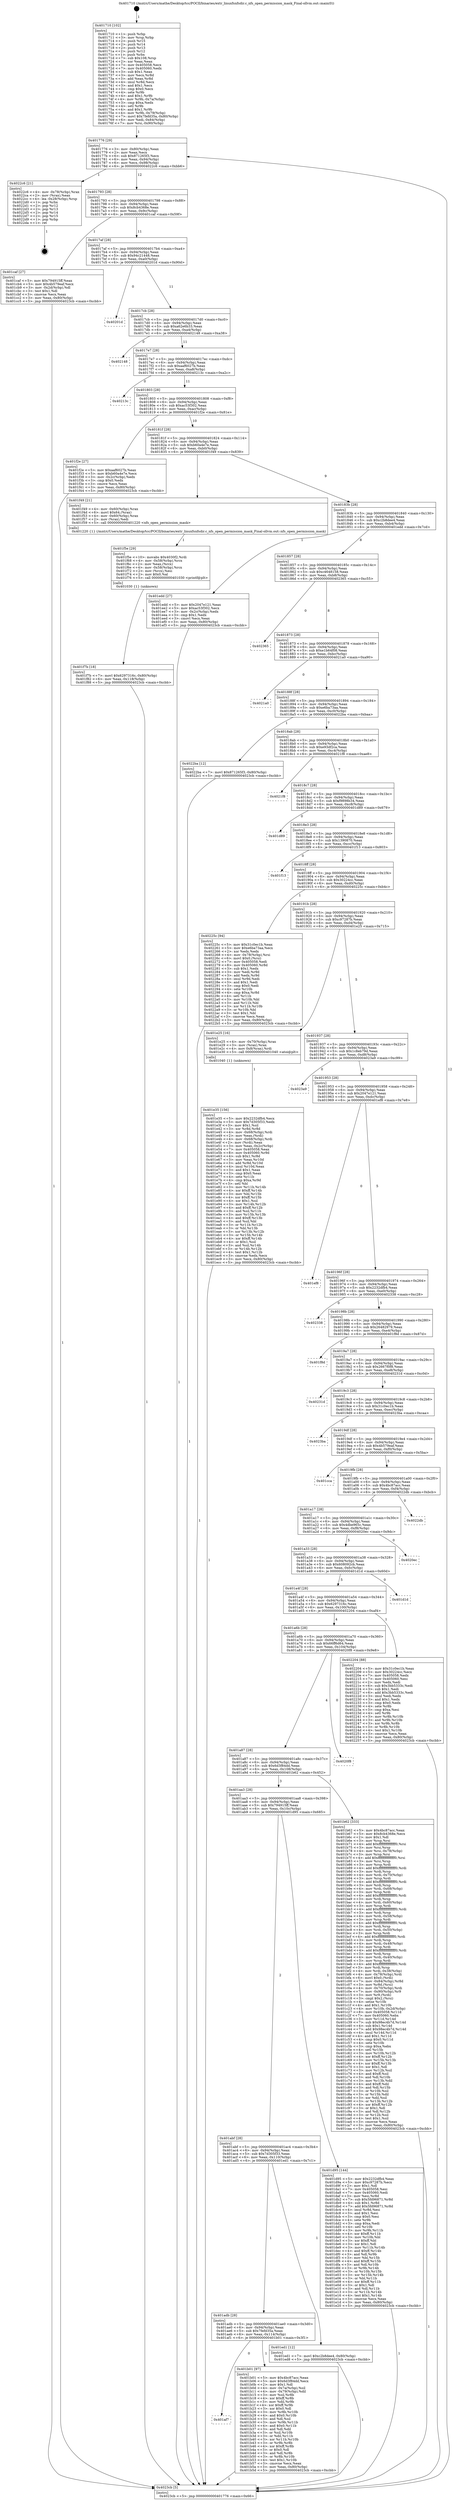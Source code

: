 digraph "0x401710" {
  label = "0x401710 (/mnt/c/Users/mathe/Desktop/tcc/POCII/binaries/extr_linuxfsnfsdir.c_nfs_open_permission_mask_Final-ollvm.out::main(0))"
  labelloc = "t"
  node[shape=record]

  Entry [label="",width=0.3,height=0.3,shape=circle,fillcolor=black,style=filled]
  "0x401776" [label="{
     0x401776 [29]\l
     | [instrs]\l
     &nbsp;&nbsp;0x401776 \<+3\>: mov -0x80(%rbp),%eax\l
     &nbsp;&nbsp;0x401779 \<+2\>: mov %eax,%ecx\l
     &nbsp;&nbsp;0x40177b \<+6\>: sub $0x871265f3,%ecx\l
     &nbsp;&nbsp;0x401781 \<+6\>: mov %eax,-0x94(%rbp)\l
     &nbsp;&nbsp;0x401787 \<+6\>: mov %ecx,-0x98(%rbp)\l
     &nbsp;&nbsp;0x40178d \<+6\>: je 00000000004022c6 \<main+0xbb6\>\l
  }"]
  "0x4022c6" [label="{
     0x4022c6 [21]\l
     | [instrs]\l
     &nbsp;&nbsp;0x4022c6 \<+4\>: mov -0x78(%rbp),%rax\l
     &nbsp;&nbsp;0x4022ca \<+2\>: mov (%rax),%eax\l
     &nbsp;&nbsp;0x4022cc \<+4\>: lea -0x28(%rbp),%rsp\l
     &nbsp;&nbsp;0x4022d0 \<+1\>: pop %rbx\l
     &nbsp;&nbsp;0x4022d1 \<+2\>: pop %r12\l
     &nbsp;&nbsp;0x4022d3 \<+2\>: pop %r13\l
     &nbsp;&nbsp;0x4022d5 \<+2\>: pop %r14\l
     &nbsp;&nbsp;0x4022d7 \<+2\>: pop %r15\l
     &nbsp;&nbsp;0x4022d9 \<+1\>: pop %rbp\l
     &nbsp;&nbsp;0x4022da \<+1\>: ret\l
  }"]
  "0x401793" [label="{
     0x401793 [28]\l
     | [instrs]\l
     &nbsp;&nbsp;0x401793 \<+5\>: jmp 0000000000401798 \<main+0x88\>\l
     &nbsp;&nbsp;0x401798 \<+6\>: mov -0x94(%rbp),%eax\l
     &nbsp;&nbsp;0x40179e \<+5\>: sub $0x8cb4368e,%eax\l
     &nbsp;&nbsp;0x4017a3 \<+6\>: mov %eax,-0x9c(%rbp)\l
     &nbsp;&nbsp;0x4017a9 \<+6\>: je 0000000000401caf \<main+0x59f\>\l
  }"]
  Exit [label="",width=0.3,height=0.3,shape=circle,fillcolor=black,style=filled,peripheries=2]
  "0x401caf" [label="{
     0x401caf [27]\l
     | [instrs]\l
     &nbsp;&nbsp;0x401caf \<+5\>: mov $0x794915ff,%eax\l
     &nbsp;&nbsp;0x401cb4 \<+5\>: mov $0x4b579eaf,%ecx\l
     &nbsp;&nbsp;0x401cb9 \<+3\>: mov -0x2d(%rbp),%dl\l
     &nbsp;&nbsp;0x401cbc \<+3\>: test $0x1,%dl\l
     &nbsp;&nbsp;0x401cbf \<+3\>: cmovne %ecx,%eax\l
     &nbsp;&nbsp;0x401cc2 \<+3\>: mov %eax,-0x80(%rbp)\l
     &nbsp;&nbsp;0x401cc5 \<+5\>: jmp 00000000004023cb \<main+0xcbb\>\l
  }"]
  "0x4017af" [label="{
     0x4017af [28]\l
     | [instrs]\l
     &nbsp;&nbsp;0x4017af \<+5\>: jmp 00000000004017b4 \<main+0xa4\>\l
     &nbsp;&nbsp;0x4017b4 \<+6\>: mov -0x94(%rbp),%eax\l
     &nbsp;&nbsp;0x4017ba \<+5\>: sub $0x94c21448,%eax\l
     &nbsp;&nbsp;0x4017bf \<+6\>: mov %eax,-0xa0(%rbp)\l
     &nbsp;&nbsp;0x4017c5 \<+6\>: je 000000000040201d \<main+0x90d\>\l
  }"]
  "0x401f7b" [label="{
     0x401f7b [18]\l
     | [instrs]\l
     &nbsp;&nbsp;0x401f7b \<+7\>: movl $0x6297316c,-0x80(%rbp)\l
     &nbsp;&nbsp;0x401f82 \<+6\>: mov %eax,-0x118(%rbp)\l
     &nbsp;&nbsp;0x401f88 \<+5\>: jmp 00000000004023cb \<main+0xcbb\>\l
  }"]
  "0x40201d" [label="{
     0x40201d\l
  }", style=dashed]
  "0x4017cb" [label="{
     0x4017cb [28]\l
     | [instrs]\l
     &nbsp;&nbsp;0x4017cb \<+5\>: jmp 00000000004017d0 \<main+0xc0\>\l
     &nbsp;&nbsp;0x4017d0 \<+6\>: mov -0x94(%rbp),%eax\l
     &nbsp;&nbsp;0x4017d6 \<+5\>: sub $0xa62e6b33,%eax\l
     &nbsp;&nbsp;0x4017db \<+6\>: mov %eax,-0xa4(%rbp)\l
     &nbsp;&nbsp;0x4017e1 \<+6\>: je 0000000000402148 \<main+0xa38\>\l
  }"]
  "0x401f5e" [label="{
     0x401f5e [29]\l
     | [instrs]\l
     &nbsp;&nbsp;0x401f5e \<+10\>: movabs $0x4030f2,%rdi\l
     &nbsp;&nbsp;0x401f68 \<+4\>: mov -0x58(%rbp),%rcx\l
     &nbsp;&nbsp;0x401f6c \<+2\>: mov %eax,(%rcx)\l
     &nbsp;&nbsp;0x401f6e \<+4\>: mov -0x58(%rbp),%rcx\l
     &nbsp;&nbsp;0x401f72 \<+2\>: mov (%rcx),%esi\l
     &nbsp;&nbsp;0x401f74 \<+2\>: mov $0x0,%al\l
     &nbsp;&nbsp;0x401f76 \<+5\>: call 0000000000401030 \<printf@plt\>\l
     | [calls]\l
     &nbsp;&nbsp;0x401030 \{1\} (unknown)\l
  }"]
  "0x402148" [label="{
     0x402148\l
  }", style=dashed]
  "0x4017e7" [label="{
     0x4017e7 [28]\l
     | [instrs]\l
     &nbsp;&nbsp;0x4017e7 \<+5\>: jmp 00000000004017ec \<main+0xdc\>\l
     &nbsp;&nbsp;0x4017ec \<+6\>: mov -0x94(%rbp),%eax\l
     &nbsp;&nbsp;0x4017f2 \<+5\>: sub $0xaaf6027b,%eax\l
     &nbsp;&nbsp;0x4017f7 \<+6\>: mov %eax,-0xa8(%rbp)\l
     &nbsp;&nbsp;0x4017fd \<+6\>: je 000000000040213c \<main+0xa2c\>\l
  }"]
  "0x401e35" [label="{
     0x401e35 [156]\l
     | [instrs]\l
     &nbsp;&nbsp;0x401e35 \<+5\>: mov $0x2232dfb4,%ecx\l
     &nbsp;&nbsp;0x401e3a \<+5\>: mov $0x7d305f33,%edx\l
     &nbsp;&nbsp;0x401e3f \<+3\>: mov $0x1,%sil\l
     &nbsp;&nbsp;0x401e42 \<+3\>: xor %r8d,%r8d\l
     &nbsp;&nbsp;0x401e45 \<+4\>: mov -0x68(%rbp),%rdi\l
     &nbsp;&nbsp;0x401e49 \<+2\>: mov %eax,(%rdi)\l
     &nbsp;&nbsp;0x401e4b \<+4\>: mov -0x68(%rbp),%rdi\l
     &nbsp;&nbsp;0x401e4f \<+2\>: mov (%rdi),%eax\l
     &nbsp;&nbsp;0x401e51 \<+3\>: mov %eax,-0x2c(%rbp)\l
     &nbsp;&nbsp;0x401e54 \<+7\>: mov 0x405058,%eax\l
     &nbsp;&nbsp;0x401e5b \<+8\>: mov 0x405060,%r9d\l
     &nbsp;&nbsp;0x401e63 \<+4\>: sub $0x1,%r8d\l
     &nbsp;&nbsp;0x401e67 \<+3\>: mov %eax,%r10d\l
     &nbsp;&nbsp;0x401e6a \<+3\>: add %r8d,%r10d\l
     &nbsp;&nbsp;0x401e6d \<+4\>: imul %r10d,%eax\l
     &nbsp;&nbsp;0x401e71 \<+3\>: and $0x1,%eax\l
     &nbsp;&nbsp;0x401e74 \<+3\>: cmp $0x0,%eax\l
     &nbsp;&nbsp;0x401e77 \<+4\>: sete %r11b\l
     &nbsp;&nbsp;0x401e7b \<+4\>: cmp $0xa,%r9d\l
     &nbsp;&nbsp;0x401e7f \<+3\>: setl %bl\l
     &nbsp;&nbsp;0x401e82 \<+3\>: mov %r11b,%r14b\l
     &nbsp;&nbsp;0x401e85 \<+4\>: xor $0xff,%r14b\l
     &nbsp;&nbsp;0x401e89 \<+3\>: mov %bl,%r15b\l
     &nbsp;&nbsp;0x401e8c \<+4\>: xor $0xff,%r15b\l
     &nbsp;&nbsp;0x401e90 \<+4\>: xor $0x1,%sil\l
     &nbsp;&nbsp;0x401e94 \<+3\>: mov %r14b,%r12b\l
     &nbsp;&nbsp;0x401e97 \<+4\>: and $0xff,%r12b\l
     &nbsp;&nbsp;0x401e9b \<+3\>: and %sil,%r11b\l
     &nbsp;&nbsp;0x401e9e \<+3\>: mov %r15b,%r13b\l
     &nbsp;&nbsp;0x401ea1 \<+4\>: and $0xff,%r13b\l
     &nbsp;&nbsp;0x401ea5 \<+3\>: and %sil,%bl\l
     &nbsp;&nbsp;0x401ea8 \<+3\>: or %r11b,%r12b\l
     &nbsp;&nbsp;0x401eab \<+3\>: or %bl,%r13b\l
     &nbsp;&nbsp;0x401eae \<+3\>: xor %r13b,%r12b\l
     &nbsp;&nbsp;0x401eb1 \<+3\>: or %r15b,%r14b\l
     &nbsp;&nbsp;0x401eb4 \<+4\>: xor $0xff,%r14b\l
     &nbsp;&nbsp;0x401eb8 \<+4\>: or $0x1,%sil\l
     &nbsp;&nbsp;0x401ebc \<+3\>: and %sil,%r14b\l
     &nbsp;&nbsp;0x401ebf \<+3\>: or %r14b,%r12b\l
     &nbsp;&nbsp;0x401ec2 \<+4\>: test $0x1,%r12b\l
     &nbsp;&nbsp;0x401ec6 \<+3\>: cmovne %edx,%ecx\l
     &nbsp;&nbsp;0x401ec9 \<+3\>: mov %ecx,-0x80(%rbp)\l
     &nbsp;&nbsp;0x401ecc \<+5\>: jmp 00000000004023cb \<main+0xcbb\>\l
  }"]
  "0x40213c" [label="{
     0x40213c\l
  }", style=dashed]
  "0x401803" [label="{
     0x401803 [28]\l
     | [instrs]\l
     &nbsp;&nbsp;0x401803 \<+5\>: jmp 0000000000401808 \<main+0xf8\>\l
     &nbsp;&nbsp;0x401808 \<+6\>: mov -0x94(%rbp),%eax\l
     &nbsp;&nbsp;0x40180e \<+5\>: sub $0xac53f302,%eax\l
     &nbsp;&nbsp;0x401813 \<+6\>: mov %eax,-0xac(%rbp)\l
     &nbsp;&nbsp;0x401819 \<+6\>: je 0000000000401f2e \<main+0x81e\>\l
  }"]
  "0x401710" [label="{
     0x401710 [102]\l
     | [instrs]\l
     &nbsp;&nbsp;0x401710 \<+1\>: push %rbp\l
     &nbsp;&nbsp;0x401711 \<+3\>: mov %rsp,%rbp\l
     &nbsp;&nbsp;0x401714 \<+2\>: push %r15\l
     &nbsp;&nbsp;0x401716 \<+2\>: push %r14\l
     &nbsp;&nbsp;0x401718 \<+2\>: push %r13\l
     &nbsp;&nbsp;0x40171a \<+2\>: push %r12\l
     &nbsp;&nbsp;0x40171c \<+1\>: push %rbx\l
     &nbsp;&nbsp;0x40171d \<+7\>: sub $0x108,%rsp\l
     &nbsp;&nbsp;0x401724 \<+2\>: xor %eax,%eax\l
     &nbsp;&nbsp;0x401726 \<+7\>: mov 0x405058,%ecx\l
     &nbsp;&nbsp;0x40172d \<+7\>: mov 0x405060,%edx\l
     &nbsp;&nbsp;0x401734 \<+3\>: sub $0x1,%eax\l
     &nbsp;&nbsp;0x401737 \<+3\>: mov %ecx,%r8d\l
     &nbsp;&nbsp;0x40173a \<+3\>: add %eax,%r8d\l
     &nbsp;&nbsp;0x40173d \<+4\>: imul %r8d,%ecx\l
     &nbsp;&nbsp;0x401741 \<+3\>: and $0x1,%ecx\l
     &nbsp;&nbsp;0x401744 \<+3\>: cmp $0x0,%ecx\l
     &nbsp;&nbsp;0x401747 \<+4\>: sete %r9b\l
     &nbsp;&nbsp;0x40174b \<+4\>: and $0x1,%r9b\l
     &nbsp;&nbsp;0x40174f \<+4\>: mov %r9b,-0x7a(%rbp)\l
     &nbsp;&nbsp;0x401753 \<+3\>: cmp $0xa,%edx\l
     &nbsp;&nbsp;0x401756 \<+4\>: setl %r9b\l
     &nbsp;&nbsp;0x40175a \<+4\>: and $0x1,%r9b\l
     &nbsp;&nbsp;0x40175e \<+4\>: mov %r9b,-0x79(%rbp)\l
     &nbsp;&nbsp;0x401762 \<+7\>: movl $0x7fefd35a,-0x80(%rbp)\l
     &nbsp;&nbsp;0x401769 \<+6\>: mov %edi,-0x84(%rbp)\l
     &nbsp;&nbsp;0x40176f \<+7\>: mov %rsi,-0x90(%rbp)\l
  }"]
  "0x401f2e" [label="{
     0x401f2e [27]\l
     | [instrs]\l
     &nbsp;&nbsp;0x401f2e \<+5\>: mov $0xaaf6027b,%eax\l
     &nbsp;&nbsp;0x401f33 \<+5\>: mov $0xb60a4e7e,%ecx\l
     &nbsp;&nbsp;0x401f38 \<+3\>: mov -0x2c(%rbp),%edx\l
     &nbsp;&nbsp;0x401f3b \<+3\>: cmp $0x0,%edx\l
     &nbsp;&nbsp;0x401f3e \<+3\>: cmove %ecx,%eax\l
     &nbsp;&nbsp;0x401f41 \<+3\>: mov %eax,-0x80(%rbp)\l
     &nbsp;&nbsp;0x401f44 \<+5\>: jmp 00000000004023cb \<main+0xcbb\>\l
  }"]
  "0x40181f" [label="{
     0x40181f [28]\l
     | [instrs]\l
     &nbsp;&nbsp;0x40181f \<+5\>: jmp 0000000000401824 \<main+0x114\>\l
     &nbsp;&nbsp;0x401824 \<+6\>: mov -0x94(%rbp),%eax\l
     &nbsp;&nbsp;0x40182a \<+5\>: sub $0xb60a4e7e,%eax\l
     &nbsp;&nbsp;0x40182f \<+6\>: mov %eax,-0xb0(%rbp)\l
     &nbsp;&nbsp;0x401835 \<+6\>: je 0000000000401f49 \<main+0x839\>\l
  }"]
  "0x4023cb" [label="{
     0x4023cb [5]\l
     | [instrs]\l
     &nbsp;&nbsp;0x4023cb \<+5\>: jmp 0000000000401776 \<main+0x66\>\l
  }"]
  "0x401f49" [label="{
     0x401f49 [21]\l
     | [instrs]\l
     &nbsp;&nbsp;0x401f49 \<+4\>: mov -0x60(%rbp),%rax\l
     &nbsp;&nbsp;0x401f4d \<+6\>: movl $0x64,(%rax)\l
     &nbsp;&nbsp;0x401f53 \<+4\>: mov -0x60(%rbp),%rax\l
     &nbsp;&nbsp;0x401f57 \<+2\>: mov (%rax),%edi\l
     &nbsp;&nbsp;0x401f59 \<+5\>: call 0000000000401220 \<nfs_open_permission_mask\>\l
     | [calls]\l
     &nbsp;&nbsp;0x401220 \{1\} (/mnt/c/Users/mathe/Desktop/tcc/POCII/binaries/extr_linuxfsnfsdir.c_nfs_open_permission_mask_Final-ollvm.out::nfs_open_permission_mask)\l
  }"]
  "0x40183b" [label="{
     0x40183b [28]\l
     | [instrs]\l
     &nbsp;&nbsp;0x40183b \<+5\>: jmp 0000000000401840 \<main+0x130\>\l
     &nbsp;&nbsp;0x401840 \<+6\>: mov -0x94(%rbp),%eax\l
     &nbsp;&nbsp;0x401846 \<+5\>: sub $0xc2b8dee4,%eax\l
     &nbsp;&nbsp;0x40184b \<+6\>: mov %eax,-0xb4(%rbp)\l
     &nbsp;&nbsp;0x401851 \<+6\>: je 0000000000401edd \<main+0x7cd\>\l
  }"]
  "0x401af7" [label="{
     0x401af7\l
  }", style=dashed]
  "0x401edd" [label="{
     0x401edd [27]\l
     | [instrs]\l
     &nbsp;&nbsp;0x401edd \<+5\>: mov $0x2047e121,%eax\l
     &nbsp;&nbsp;0x401ee2 \<+5\>: mov $0xac53f302,%ecx\l
     &nbsp;&nbsp;0x401ee7 \<+3\>: mov -0x2c(%rbp),%edx\l
     &nbsp;&nbsp;0x401eea \<+3\>: cmp $0x1,%edx\l
     &nbsp;&nbsp;0x401eed \<+3\>: cmovl %ecx,%eax\l
     &nbsp;&nbsp;0x401ef0 \<+3\>: mov %eax,-0x80(%rbp)\l
     &nbsp;&nbsp;0x401ef3 \<+5\>: jmp 00000000004023cb \<main+0xcbb\>\l
  }"]
  "0x401857" [label="{
     0x401857 [28]\l
     | [instrs]\l
     &nbsp;&nbsp;0x401857 \<+5\>: jmp 000000000040185c \<main+0x14c\>\l
     &nbsp;&nbsp;0x40185c \<+6\>: mov -0x94(%rbp),%eax\l
     &nbsp;&nbsp;0x401862 \<+5\>: sub $0xc4648158,%eax\l
     &nbsp;&nbsp;0x401867 \<+6\>: mov %eax,-0xb8(%rbp)\l
     &nbsp;&nbsp;0x40186d \<+6\>: je 0000000000402365 \<main+0xc55\>\l
  }"]
  "0x401b01" [label="{
     0x401b01 [97]\l
     | [instrs]\l
     &nbsp;&nbsp;0x401b01 \<+5\>: mov $0x4bc87acc,%eax\l
     &nbsp;&nbsp;0x401b06 \<+5\>: mov $0x6d3f84dd,%ecx\l
     &nbsp;&nbsp;0x401b0b \<+2\>: mov $0x1,%dl\l
     &nbsp;&nbsp;0x401b0d \<+4\>: mov -0x7a(%rbp),%sil\l
     &nbsp;&nbsp;0x401b11 \<+4\>: mov -0x79(%rbp),%dil\l
     &nbsp;&nbsp;0x401b15 \<+3\>: mov %sil,%r8b\l
     &nbsp;&nbsp;0x401b18 \<+4\>: xor $0xff,%r8b\l
     &nbsp;&nbsp;0x401b1c \<+3\>: mov %dil,%r9b\l
     &nbsp;&nbsp;0x401b1f \<+4\>: xor $0xff,%r9b\l
     &nbsp;&nbsp;0x401b23 \<+3\>: xor $0x0,%dl\l
     &nbsp;&nbsp;0x401b26 \<+3\>: mov %r8b,%r10b\l
     &nbsp;&nbsp;0x401b29 \<+4\>: and $0x0,%r10b\l
     &nbsp;&nbsp;0x401b2d \<+3\>: and %dl,%sil\l
     &nbsp;&nbsp;0x401b30 \<+3\>: mov %r9b,%r11b\l
     &nbsp;&nbsp;0x401b33 \<+4\>: and $0x0,%r11b\l
     &nbsp;&nbsp;0x401b37 \<+3\>: and %dl,%dil\l
     &nbsp;&nbsp;0x401b3a \<+3\>: or %sil,%r10b\l
     &nbsp;&nbsp;0x401b3d \<+3\>: or %dil,%r11b\l
     &nbsp;&nbsp;0x401b40 \<+3\>: xor %r11b,%r10b\l
     &nbsp;&nbsp;0x401b43 \<+3\>: or %r9b,%r8b\l
     &nbsp;&nbsp;0x401b46 \<+4\>: xor $0xff,%r8b\l
     &nbsp;&nbsp;0x401b4a \<+3\>: or $0x0,%dl\l
     &nbsp;&nbsp;0x401b4d \<+3\>: and %dl,%r8b\l
     &nbsp;&nbsp;0x401b50 \<+3\>: or %r8b,%r10b\l
     &nbsp;&nbsp;0x401b53 \<+4\>: test $0x1,%r10b\l
     &nbsp;&nbsp;0x401b57 \<+3\>: cmovne %ecx,%eax\l
     &nbsp;&nbsp;0x401b5a \<+3\>: mov %eax,-0x80(%rbp)\l
     &nbsp;&nbsp;0x401b5d \<+5\>: jmp 00000000004023cb \<main+0xcbb\>\l
  }"]
  "0x402365" [label="{
     0x402365\l
  }", style=dashed]
  "0x401873" [label="{
     0x401873 [28]\l
     | [instrs]\l
     &nbsp;&nbsp;0x401873 \<+5\>: jmp 0000000000401878 \<main+0x168\>\l
     &nbsp;&nbsp;0x401878 \<+6\>: mov -0x94(%rbp),%eax\l
     &nbsp;&nbsp;0x40187e \<+5\>: sub $0xe1b64f08,%eax\l
     &nbsp;&nbsp;0x401883 \<+6\>: mov %eax,-0xbc(%rbp)\l
     &nbsp;&nbsp;0x401889 \<+6\>: je 00000000004021a0 \<main+0xa90\>\l
  }"]
  "0x401adb" [label="{
     0x401adb [28]\l
     | [instrs]\l
     &nbsp;&nbsp;0x401adb \<+5\>: jmp 0000000000401ae0 \<main+0x3d0\>\l
     &nbsp;&nbsp;0x401ae0 \<+6\>: mov -0x94(%rbp),%eax\l
     &nbsp;&nbsp;0x401ae6 \<+5\>: sub $0x7fefd35a,%eax\l
     &nbsp;&nbsp;0x401aeb \<+6\>: mov %eax,-0x114(%rbp)\l
     &nbsp;&nbsp;0x401af1 \<+6\>: je 0000000000401b01 \<main+0x3f1\>\l
  }"]
  "0x4021a0" [label="{
     0x4021a0\l
  }", style=dashed]
  "0x40188f" [label="{
     0x40188f [28]\l
     | [instrs]\l
     &nbsp;&nbsp;0x40188f \<+5\>: jmp 0000000000401894 \<main+0x184\>\l
     &nbsp;&nbsp;0x401894 \<+6\>: mov -0x94(%rbp),%eax\l
     &nbsp;&nbsp;0x40189a \<+5\>: sub $0xe6ba73aa,%eax\l
     &nbsp;&nbsp;0x40189f \<+6\>: mov %eax,-0xc0(%rbp)\l
     &nbsp;&nbsp;0x4018a5 \<+6\>: je 00000000004022ba \<main+0xbaa\>\l
  }"]
  "0x401ed1" [label="{
     0x401ed1 [12]\l
     | [instrs]\l
     &nbsp;&nbsp;0x401ed1 \<+7\>: movl $0xc2b8dee4,-0x80(%rbp)\l
     &nbsp;&nbsp;0x401ed8 \<+5\>: jmp 00000000004023cb \<main+0xcbb\>\l
  }"]
  "0x4022ba" [label="{
     0x4022ba [12]\l
     | [instrs]\l
     &nbsp;&nbsp;0x4022ba \<+7\>: movl $0x871265f3,-0x80(%rbp)\l
     &nbsp;&nbsp;0x4022c1 \<+5\>: jmp 00000000004023cb \<main+0xcbb\>\l
  }"]
  "0x4018ab" [label="{
     0x4018ab [28]\l
     | [instrs]\l
     &nbsp;&nbsp;0x4018ab \<+5\>: jmp 00000000004018b0 \<main+0x1a0\>\l
     &nbsp;&nbsp;0x4018b0 \<+6\>: mov -0x94(%rbp),%eax\l
     &nbsp;&nbsp;0x4018b6 \<+5\>: sub $0xe93df2ca,%eax\l
     &nbsp;&nbsp;0x4018bb \<+6\>: mov %eax,-0xc4(%rbp)\l
     &nbsp;&nbsp;0x4018c1 \<+6\>: je 00000000004021f8 \<main+0xae8\>\l
  }"]
  "0x401abf" [label="{
     0x401abf [28]\l
     | [instrs]\l
     &nbsp;&nbsp;0x401abf \<+5\>: jmp 0000000000401ac4 \<main+0x3b4\>\l
     &nbsp;&nbsp;0x401ac4 \<+6\>: mov -0x94(%rbp),%eax\l
     &nbsp;&nbsp;0x401aca \<+5\>: sub $0x7d305f33,%eax\l
     &nbsp;&nbsp;0x401acf \<+6\>: mov %eax,-0x110(%rbp)\l
     &nbsp;&nbsp;0x401ad5 \<+6\>: je 0000000000401ed1 \<main+0x7c1\>\l
  }"]
  "0x4021f8" [label="{
     0x4021f8\l
  }", style=dashed]
  "0x4018c7" [label="{
     0x4018c7 [28]\l
     | [instrs]\l
     &nbsp;&nbsp;0x4018c7 \<+5\>: jmp 00000000004018cc \<main+0x1bc\>\l
     &nbsp;&nbsp;0x4018cc \<+6\>: mov -0x94(%rbp),%eax\l
     &nbsp;&nbsp;0x4018d2 \<+5\>: sub $0xf9898b34,%eax\l
     &nbsp;&nbsp;0x4018d7 \<+6\>: mov %eax,-0xc8(%rbp)\l
     &nbsp;&nbsp;0x4018dd \<+6\>: je 0000000000401d89 \<main+0x679\>\l
  }"]
  "0x401d95" [label="{
     0x401d95 [144]\l
     | [instrs]\l
     &nbsp;&nbsp;0x401d95 \<+5\>: mov $0x2232dfb4,%eax\l
     &nbsp;&nbsp;0x401d9a \<+5\>: mov $0xc97287b,%ecx\l
     &nbsp;&nbsp;0x401d9f \<+2\>: mov $0x1,%dl\l
     &nbsp;&nbsp;0x401da1 \<+7\>: mov 0x405058,%esi\l
     &nbsp;&nbsp;0x401da8 \<+7\>: mov 0x405060,%edi\l
     &nbsp;&nbsp;0x401daf \<+3\>: mov %esi,%r8d\l
     &nbsp;&nbsp;0x401db2 \<+7\>: sub $0x5fd96871,%r8d\l
     &nbsp;&nbsp;0x401db9 \<+4\>: sub $0x1,%r8d\l
     &nbsp;&nbsp;0x401dbd \<+7\>: add $0x5fd96871,%r8d\l
     &nbsp;&nbsp;0x401dc4 \<+4\>: imul %r8d,%esi\l
     &nbsp;&nbsp;0x401dc8 \<+3\>: and $0x1,%esi\l
     &nbsp;&nbsp;0x401dcb \<+3\>: cmp $0x0,%esi\l
     &nbsp;&nbsp;0x401dce \<+4\>: sete %r9b\l
     &nbsp;&nbsp;0x401dd2 \<+3\>: cmp $0xa,%edi\l
     &nbsp;&nbsp;0x401dd5 \<+4\>: setl %r10b\l
     &nbsp;&nbsp;0x401dd9 \<+3\>: mov %r9b,%r11b\l
     &nbsp;&nbsp;0x401ddc \<+4\>: xor $0xff,%r11b\l
     &nbsp;&nbsp;0x401de0 \<+3\>: mov %r10b,%bl\l
     &nbsp;&nbsp;0x401de3 \<+3\>: xor $0xff,%bl\l
     &nbsp;&nbsp;0x401de6 \<+3\>: xor $0x1,%dl\l
     &nbsp;&nbsp;0x401de9 \<+3\>: mov %r11b,%r14b\l
     &nbsp;&nbsp;0x401dec \<+4\>: and $0xff,%r14b\l
     &nbsp;&nbsp;0x401df0 \<+3\>: and %dl,%r9b\l
     &nbsp;&nbsp;0x401df3 \<+3\>: mov %bl,%r15b\l
     &nbsp;&nbsp;0x401df6 \<+4\>: and $0xff,%r15b\l
     &nbsp;&nbsp;0x401dfa \<+3\>: and %dl,%r10b\l
     &nbsp;&nbsp;0x401dfd \<+3\>: or %r9b,%r14b\l
     &nbsp;&nbsp;0x401e00 \<+3\>: or %r10b,%r15b\l
     &nbsp;&nbsp;0x401e03 \<+3\>: xor %r15b,%r14b\l
     &nbsp;&nbsp;0x401e06 \<+3\>: or %bl,%r11b\l
     &nbsp;&nbsp;0x401e09 \<+4\>: xor $0xff,%r11b\l
     &nbsp;&nbsp;0x401e0d \<+3\>: or $0x1,%dl\l
     &nbsp;&nbsp;0x401e10 \<+3\>: and %dl,%r11b\l
     &nbsp;&nbsp;0x401e13 \<+3\>: or %r11b,%r14b\l
     &nbsp;&nbsp;0x401e16 \<+4\>: test $0x1,%r14b\l
     &nbsp;&nbsp;0x401e1a \<+3\>: cmovne %ecx,%eax\l
     &nbsp;&nbsp;0x401e1d \<+3\>: mov %eax,-0x80(%rbp)\l
     &nbsp;&nbsp;0x401e20 \<+5\>: jmp 00000000004023cb \<main+0xcbb\>\l
  }"]
  "0x401d89" [label="{
     0x401d89\l
  }", style=dashed]
  "0x4018e3" [label="{
     0x4018e3 [28]\l
     | [instrs]\l
     &nbsp;&nbsp;0x4018e3 \<+5\>: jmp 00000000004018e8 \<main+0x1d8\>\l
     &nbsp;&nbsp;0x4018e8 \<+6\>: mov -0x94(%rbp),%eax\l
     &nbsp;&nbsp;0x4018ee \<+5\>: sub $0x1390870,%eax\l
     &nbsp;&nbsp;0x4018f3 \<+6\>: mov %eax,-0xcc(%rbp)\l
     &nbsp;&nbsp;0x4018f9 \<+6\>: je 0000000000401f13 \<main+0x803\>\l
  }"]
  "0x401aa3" [label="{
     0x401aa3 [28]\l
     | [instrs]\l
     &nbsp;&nbsp;0x401aa3 \<+5\>: jmp 0000000000401aa8 \<main+0x398\>\l
     &nbsp;&nbsp;0x401aa8 \<+6\>: mov -0x94(%rbp),%eax\l
     &nbsp;&nbsp;0x401aae \<+5\>: sub $0x794915ff,%eax\l
     &nbsp;&nbsp;0x401ab3 \<+6\>: mov %eax,-0x10c(%rbp)\l
     &nbsp;&nbsp;0x401ab9 \<+6\>: je 0000000000401d95 \<main+0x685\>\l
  }"]
  "0x401f13" [label="{
     0x401f13\l
  }", style=dashed]
  "0x4018ff" [label="{
     0x4018ff [28]\l
     | [instrs]\l
     &nbsp;&nbsp;0x4018ff \<+5\>: jmp 0000000000401904 \<main+0x1f4\>\l
     &nbsp;&nbsp;0x401904 \<+6\>: mov -0x94(%rbp),%eax\l
     &nbsp;&nbsp;0x40190a \<+5\>: sub $0x30224cc,%eax\l
     &nbsp;&nbsp;0x40190f \<+6\>: mov %eax,-0xd0(%rbp)\l
     &nbsp;&nbsp;0x401915 \<+6\>: je 000000000040225c \<main+0xb4c\>\l
  }"]
  "0x401b62" [label="{
     0x401b62 [333]\l
     | [instrs]\l
     &nbsp;&nbsp;0x401b62 \<+5\>: mov $0x4bc87acc,%eax\l
     &nbsp;&nbsp;0x401b67 \<+5\>: mov $0x8cb4368e,%ecx\l
     &nbsp;&nbsp;0x401b6c \<+2\>: mov $0x1,%dl\l
     &nbsp;&nbsp;0x401b6e \<+3\>: mov %rsp,%rsi\l
     &nbsp;&nbsp;0x401b71 \<+4\>: add $0xfffffffffffffff0,%rsi\l
     &nbsp;&nbsp;0x401b75 \<+3\>: mov %rsi,%rsp\l
     &nbsp;&nbsp;0x401b78 \<+4\>: mov %rsi,-0x78(%rbp)\l
     &nbsp;&nbsp;0x401b7c \<+3\>: mov %rsp,%rsi\l
     &nbsp;&nbsp;0x401b7f \<+4\>: add $0xfffffffffffffff0,%rsi\l
     &nbsp;&nbsp;0x401b83 \<+3\>: mov %rsi,%rsp\l
     &nbsp;&nbsp;0x401b86 \<+3\>: mov %rsp,%rdi\l
     &nbsp;&nbsp;0x401b89 \<+4\>: add $0xfffffffffffffff0,%rdi\l
     &nbsp;&nbsp;0x401b8d \<+3\>: mov %rdi,%rsp\l
     &nbsp;&nbsp;0x401b90 \<+4\>: mov %rdi,-0x70(%rbp)\l
     &nbsp;&nbsp;0x401b94 \<+3\>: mov %rsp,%rdi\l
     &nbsp;&nbsp;0x401b97 \<+4\>: add $0xfffffffffffffff0,%rdi\l
     &nbsp;&nbsp;0x401b9b \<+3\>: mov %rdi,%rsp\l
     &nbsp;&nbsp;0x401b9e \<+4\>: mov %rdi,-0x68(%rbp)\l
     &nbsp;&nbsp;0x401ba2 \<+3\>: mov %rsp,%rdi\l
     &nbsp;&nbsp;0x401ba5 \<+4\>: add $0xfffffffffffffff0,%rdi\l
     &nbsp;&nbsp;0x401ba9 \<+3\>: mov %rdi,%rsp\l
     &nbsp;&nbsp;0x401bac \<+4\>: mov %rdi,-0x60(%rbp)\l
     &nbsp;&nbsp;0x401bb0 \<+3\>: mov %rsp,%rdi\l
     &nbsp;&nbsp;0x401bb3 \<+4\>: add $0xfffffffffffffff0,%rdi\l
     &nbsp;&nbsp;0x401bb7 \<+3\>: mov %rdi,%rsp\l
     &nbsp;&nbsp;0x401bba \<+4\>: mov %rdi,-0x58(%rbp)\l
     &nbsp;&nbsp;0x401bbe \<+3\>: mov %rsp,%rdi\l
     &nbsp;&nbsp;0x401bc1 \<+4\>: add $0xfffffffffffffff0,%rdi\l
     &nbsp;&nbsp;0x401bc5 \<+3\>: mov %rdi,%rsp\l
     &nbsp;&nbsp;0x401bc8 \<+4\>: mov %rdi,-0x50(%rbp)\l
     &nbsp;&nbsp;0x401bcc \<+3\>: mov %rsp,%rdi\l
     &nbsp;&nbsp;0x401bcf \<+4\>: add $0xfffffffffffffff0,%rdi\l
     &nbsp;&nbsp;0x401bd3 \<+3\>: mov %rdi,%rsp\l
     &nbsp;&nbsp;0x401bd6 \<+4\>: mov %rdi,-0x48(%rbp)\l
     &nbsp;&nbsp;0x401bda \<+3\>: mov %rsp,%rdi\l
     &nbsp;&nbsp;0x401bdd \<+4\>: add $0xfffffffffffffff0,%rdi\l
     &nbsp;&nbsp;0x401be1 \<+3\>: mov %rdi,%rsp\l
     &nbsp;&nbsp;0x401be4 \<+4\>: mov %rdi,-0x40(%rbp)\l
     &nbsp;&nbsp;0x401be8 \<+3\>: mov %rsp,%rdi\l
     &nbsp;&nbsp;0x401beb \<+4\>: add $0xfffffffffffffff0,%rdi\l
     &nbsp;&nbsp;0x401bef \<+3\>: mov %rdi,%rsp\l
     &nbsp;&nbsp;0x401bf2 \<+4\>: mov %rdi,-0x38(%rbp)\l
     &nbsp;&nbsp;0x401bf6 \<+4\>: mov -0x78(%rbp),%rdi\l
     &nbsp;&nbsp;0x401bfa \<+6\>: movl $0x0,(%rdi)\l
     &nbsp;&nbsp;0x401c00 \<+7\>: mov -0x84(%rbp),%r8d\l
     &nbsp;&nbsp;0x401c07 \<+3\>: mov %r8d,(%rsi)\l
     &nbsp;&nbsp;0x401c0a \<+4\>: mov -0x70(%rbp),%rdi\l
     &nbsp;&nbsp;0x401c0e \<+7\>: mov -0x90(%rbp),%r9\l
     &nbsp;&nbsp;0x401c15 \<+3\>: mov %r9,(%rdi)\l
     &nbsp;&nbsp;0x401c18 \<+3\>: cmpl $0x2,(%rsi)\l
     &nbsp;&nbsp;0x401c1b \<+4\>: setne %r10b\l
     &nbsp;&nbsp;0x401c1f \<+4\>: and $0x1,%r10b\l
     &nbsp;&nbsp;0x401c23 \<+4\>: mov %r10b,-0x2d(%rbp)\l
     &nbsp;&nbsp;0x401c27 \<+8\>: mov 0x405058,%r11d\l
     &nbsp;&nbsp;0x401c2f \<+7\>: mov 0x405060,%ebx\l
     &nbsp;&nbsp;0x401c36 \<+3\>: mov %r11d,%r14d\l
     &nbsp;&nbsp;0x401c39 \<+7\>: sub $0x98ec4b7d,%r14d\l
     &nbsp;&nbsp;0x401c40 \<+4\>: sub $0x1,%r14d\l
     &nbsp;&nbsp;0x401c44 \<+7\>: add $0x98ec4b7d,%r14d\l
     &nbsp;&nbsp;0x401c4b \<+4\>: imul %r14d,%r11d\l
     &nbsp;&nbsp;0x401c4f \<+4\>: and $0x1,%r11d\l
     &nbsp;&nbsp;0x401c53 \<+4\>: cmp $0x0,%r11d\l
     &nbsp;&nbsp;0x401c57 \<+4\>: sete %r10b\l
     &nbsp;&nbsp;0x401c5b \<+3\>: cmp $0xa,%ebx\l
     &nbsp;&nbsp;0x401c5e \<+4\>: setl %r15b\l
     &nbsp;&nbsp;0x401c62 \<+3\>: mov %r10b,%r12b\l
     &nbsp;&nbsp;0x401c65 \<+4\>: xor $0xff,%r12b\l
     &nbsp;&nbsp;0x401c69 \<+3\>: mov %r15b,%r13b\l
     &nbsp;&nbsp;0x401c6c \<+4\>: xor $0xff,%r13b\l
     &nbsp;&nbsp;0x401c70 \<+3\>: xor $0x1,%dl\l
     &nbsp;&nbsp;0x401c73 \<+3\>: mov %r12b,%sil\l
     &nbsp;&nbsp;0x401c76 \<+4\>: and $0xff,%sil\l
     &nbsp;&nbsp;0x401c7a \<+3\>: and %dl,%r10b\l
     &nbsp;&nbsp;0x401c7d \<+3\>: mov %r13b,%dil\l
     &nbsp;&nbsp;0x401c80 \<+4\>: and $0xff,%dil\l
     &nbsp;&nbsp;0x401c84 \<+3\>: and %dl,%r15b\l
     &nbsp;&nbsp;0x401c87 \<+3\>: or %r10b,%sil\l
     &nbsp;&nbsp;0x401c8a \<+3\>: or %r15b,%dil\l
     &nbsp;&nbsp;0x401c8d \<+3\>: xor %dil,%sil\l
     &nbsp;&nbsp;0x401c90 \<+3\>: or %r13b,%r12b\l
     &nbsp;&nbsp;0x401c93 \<+4\>: xor $0xff,%r12b\l
     &nbsp;&nbsp;0x401c97 \<+3\>: or $0x1,%dl\l
     &nbsp;&nbsp;0x401c9a \<+3\>: and %dl,%r12b\l
     &nbsp;&nbsp;0x401c9d \<+3\>: or %r12b,%sil\l
     &nbsp;&nbsp;0x401ca0 \<+4\>: test $0x1,%sil\l
     &nbsp;&nbsp;0x401ca4 \<+3\>: cmovne %ecx,%eax\l
     &nbsp;&nbsp;0x401ca7 \<+3\>: mov %eax,-0x80(%rbp)\l
     &nbsp;&nbsp;0x401caa \<+5\>: jmp 00000000004023cb \<main+0xcbb\>\l
  }"]
  "0x40225c" [label="{
     0x40225c [94]\l
     | [instrs]\l
     &nbsp;&nbsp;0x40225c \<+5\>: mov $0x31c0ec1b,%eax\l
     &nbsp;&nbsp;0x402261 \<+5\>: mov $0xe6ba73aa,%ecx\l
     &nbsp;&nbsp;0x402266 \<+2\>: xor %edx,%edx\l
     &nbsp;&nbsp;0x402268 \<+4\>: mov -0x78(%rbp),%rsi\l
     &nbsp;&nbsp;0x40226c \<+6\>: movl $0x0,(%rsi)\l
     &nbsp;&nbsp;0x402272 \<+7\>: mov 0x405058,%edi\l
     &nbsp;&nbsp;0x402279 \<+8\>: mov 0x405060,%r8d\l
     &nbsp;&nbsp;0x402281 \<+3\>: sub $0x1,%edx\l
     &nbsp;&nbsp;0x402284 \<+3\>: mov %edi,%r9d\l
     &nbsp;&nbsp;0x402287 \<+3\>: add %edx,%r9d\l
     &nbsp;&nbsp;0x40228a \<+4\>: imul %r9d,%edi\l
     &nbsp;&nbsp;0x40228e \<+3\>: and $0x1,%edi\l
     &nbsp;&nbsp;0x402291 \<+3\>: cmp $0x0,%edi\l
     &nbsp;&nbsp;0x402294 \<+4\>: sete %r10b\l
     &nbsp;&nbsp;0x402298 \<+4\>: cmp $0xa,%r8d\l
     &nbsp;&nbsp;0x40229c \<+4\>: setl %r11b\l
     &nbsp;&nbsp;0x4022a0 \<+3\>: mov %r10b,%bl\l
     &nbsp;&nbsp;0x4022a3 \<+3\>: and %r11b,%bl\l
     &nbsp;&nbsp;0x4022a6 \<+3\>: xor %r11b,%r10b\l
     &nbsp;&nbsp;0x4022a9 \<+3\>: or %r10b,%bl\l
     &nbsp;&nbsp;0x4022ac \<+3\>: test $0x1,%bl\l
     &nbsp;&nbsp;0x4022af \<+3\>: cmovne %ecx,%eax\l
     &nbsp;&nbsp;0x4022b2 \<+3\>: mov %eax,-0x80(%rbp)\l
     &nbsp;&nbsp;0x4022b5 \<+5\>: jmp 00000000004023cb \<main+0xcbb\>\l
  }"]
  "0x40191b" [label="{
     0x40191b [28]\l
     | [instrs]\l
     &nbsp;&nbsp;0x40191b \<+5\>: jmp 0000000000401920 \<main+0x210\>\l
     &nbsp;&nbsp;0x401920 \<+6\>: mov -0x94(%rbp),%eax\l
     &nbsp;&nbsp;0x401926 \<+5\>: sub $0xc97287b,%eax\l
     &nbsp;&nbsp;0x40192b \<+6\>: mov %eax,-0xd4(%rbp)\l
     &nbsp;&nbsp;0x401931 \<+6\>: je 0000000000401e25 \<main+0x715\>\l
  }"]
  "0x401a87" [label="{
     0x401a87 [28]\l
     | [instrs]\l
     &nbsp;&nbsp;0x401a87 \<+5\>: jmp 0000000000401a8c \<main+0x37c\>\l
     &nbsp;&nbsp;0x401a8c \<+6\>: mov -0x94(%rbp),%eax\l
     &nbsp;&nbsp;0x401a92 \<+5\>: sub $0x6d3f84dd,%eax\l
     &nbsp;&nbsp;0x401a97 \<+6\>: mov %eax,-0x108(%rbp)\l
     &nbsp;&nbsp;0x401a9d \<+6\>: je 0000000000401b62 \<main+0x452\>\l
  }"]
  "0x401e25" [label="{
     0x401e25 [16]\l
     | [instrs]\l
     &nbsp;&nbsp;0x401e25 \<+4\>: mov -0x70(%rbp),%rax\l
     &nbsp;&nbsp;0x401e29 \<+3\>: mov (%rax),%rax\l
     &nbsp;&nbsp;0x401e2c \<+4\>: mov 0x8(%rax),%rdi\l
     &nbsp;&nbsp;0x401e30 \<+5\>: call 0000000000401040 \<atoi@plt\>\l
     | [calls]\l
     &nbsp;&nbsp;0x401040 \{1\} (unknown)\l
  }"]
  "0x401937" [label="{
     0x401937 [28]\l
     | [instrs]\l
     &nbsp;&nbsp;0x401937 \<+5\>: jmp 000000000040193c \<main+0x22c\>\l
     &nbsp;&nbsp;0x40193c \<+6\>: mov -0x94(%rbp),%eax\l
     &nbsp;&nbsp;0x401942 \<+5\>: sub $0x1c8eb79d,%eax\l
     &nbsp;&nbsp;0x401947 \<+6\>: mov %eax,-0xd8(%rbp)\l
     &nbsp;&nbsp;0x40194d \<+6\>: je 00000000004023a9 \<main+0xc99\>\l
  }"]
  "0x4020f8" [label="{
     0x4020f8\l
  }", style=dashed]
  "0x4023a9" [label="{
     0x4023a9\l
  }", style=dashed]
  "0x401953" [label="{
     0x401953 [28]\l
     | [instrs]\l
     &nbsp;&nbsp;0x401953 \<+5\>: jmp 0000000000401958 \<main+0x248\>\l
     &nbsp;&nbsp;0x401958 \<+6\>: mov -0x94(%rbp),%eax\l
     &nbsp;&nbsp;0x40195e \<+5\>: sub $0x2047e121,%eax\l
     &nbsp;&nbsp;0x401963 \<+6\>: mov %eax,-0xdc(%rbp)\l
     &nbsp;&nbsp;0x401969 \<+6\>: je 0000000000401ef8 \<main+0x7e8\>\l
  }"]
  "0x401a6b" [label="{
     0x401a6b [28]\l
     | [instrs]\l
     &nbsp;&nbsp;0x401a6b \<+5\>: jmp 0000000000401a70 \<main+0x360\>\l
     &nbsp;&nbsp;0x401a70 \<+6\>: mov -0x94(%rbp),%eax\l
     &nbsp;&nbsp;0x401a76 \<+5\>: sub $0x66ff6d64,%eax\l
     &nbsp;&nbsp;0x401a7b \<+6\>: mov %eax,-0x104(%rbp)\l
     &nbsp;&nbsp;0x401a81 \<+6\>: je 00000000004020f8 \<main+0x9e8\>\l
  }"]
  "0x401ef8" [label="{
     0x401ef8\l
  }", style=dashed]
  "0x40196f" [label="{
     0x40196f [28]\l
     | [instrs]\l
     &nbsp;&nbsp;0x40196f \<+5\>: jmp 0000000000401974 \<main+0x264\>\l
     &nbsp;&nbsp;0x401974 \<+6\>: mov -0x94(%rbp),%eax\l
     &nbsp;&nbsp;0x40197a \<+5\>: sub $0x2232dfb4,%eax\l
     &nbsp;&nbsp;0x40197f \<+6\>: mov %eax,-0xe0(%rbp)\l
     &nbsp;&nbsp;0x401985 \<+6\>: je 0000000000402338 \<main+0xc28\>\l
  }"]
  "0x402204" [label="{
     0x402204 [88]\l
     | [instrs]\l
     &nbsp;&nbsp;0x402204 \<+5\>: mov $0x31c0ec1b,%eax\l
     &nbsp;&nbsp;0x402209 \<+5\>: mov $0x30224cc,%ecx\l
     &nbsp;&nbsp;0x40220e \<+7\>: mov 0x405058,%edx\l
     &nbsp;&nbsp;0x402215 \<+7\>: mov 0x405060,%esi\l
     &nbsp;&nbsp;0x40221c \<+2\>: mov %edx,%edi\l
     &nbsp;&nbsp;0x40221e \<+6\>: sub $0x3bb5333c,%edi\l
     &nbsp;&nbsp;0x402224 \<+3\>: sub $0x1,%edi\l
     &nbsp;&nbsp;0x402227 \<+6\>: add $0x3bb5333c,%edi\l
     &nbsp;&nbsp;0x40222d \<+3\>: imul %edi,%edx\l
     &nbsp;&nbsp;0x402230 \<+3\>: and $0x1,%edx\l
     &nbsp;&nbsp;0x402233 \<+3\>: cmp $0x0,%edx\l
     &nbsp;&nbsp;0x402236 \<+4\>: sete %r8b\l
     &nbsp;&nbsp;0x40223a \<+3\>: cmp $0xa,%esi\l
     &nbsp;&nbsp;0x40223d \<+4\>: setl %r9b\l
     &nbsp;&nbsp;0x402241 \<+3\>: mov %r8b,%r10b\l
     &nbsp;&nbsp;0x402244 \<+3\>: and %r9b,%r10b\l
     &nbsp;&nbsp;0x402247 \<+3\>: xor %r9b,%r8b\l
     &nbsp;&nbsp;0x40224a \<+3\>: or %r8b,%r10b\l
     &nbsp;&nbsp;0x40224d \<+4\>: test $0x1,%r10b\l
     &nbsp;&nbsp;0x402251 \<+3\>: cmovne %ecx,%eax\l
     &nbsp;&nbsp;0x402254 \<+3\>: mov %eax,-0x80(%rbp)\l
     &nbsp;&nbsp;0x402257 \<+5\>: jmp 00000000004023cb \<main+0xcbb\>\l
  }"]
  "0x402338" [label="{
     0x402338\l
  }", style=dashed]
  "0x40198b" [label="{
     0x40198b [28]\l
     | [instrs]\l
     &nbsp;&nbsp;0x40198b \<+5\>: jmp 0000000000401990 \<main+0x280\>\l
     &nbsp;&nbsp;0x401990 \<+6\>: mov -0x94(%rbp),%eax\l
     &nbsp;&nbsp;0x401996 \<+5\>: sub $0x26482979,%eax\l
     &nbsp;&nbsp;0x40199b \<+6\>: mov %eax,-0xe4(%rbp)\l
     &nbsp;&nbsp;0x4019a1 \<+6\>: je 0000000000401f8d \<main+0x87d\>\l
  }"]
  "0x401a4f" [label="{
     0x401a4f [28]\l
     | [instrs]\l
     &nbsp;&nbsp;0x401a4f \<+5\>: jmp 0000000000401a54 \<main+0x344\>\l
     &nbsp;&nbsp;0x401a54 \<+6\>: mov -0x94(%rbp),%eax\l
     &nbsp;&nbsp;0x401a5a \<+5\>: sub $0x6297316c,%eax\l
     &nbsp;&nbsp;0x401a5f \<+6\>: mov %eax,-0x100(%rbp)\l
     &nbsp;&nbsp;0x401a65 \<+6\>: je 0000000000402204 \<main+0xaf4\>\l
  }"]
  "0x401f8d" [label="{
     0x401f8d\l
  }", style=dashed]
  "0x4019a7" [label="{
     0x4019a7 [28]\l
     | [instrs]\l
     &nbsp;&nbsp;0x4019a7 \<+5\>: jmp 00000000004019ac \<main+0x29c\>\l
     &nbsp;&nbsp;0x4019ac \<+6\>: mov -0x94(%rbp),%eax\l
     &nbsp;&nbsp;0x4019b2 \<+5\>: sub $0x2667f0f8,%eax\l
     &nbsp;&nbsp;0x4019b7 \<+6\>: mov %eax,-0xe8(%rbp)\l
     &nbsp;&nbsp;0x4019bd \<+6\>: je 000000000040231d \<main+0xc0d\>\l
  }"]
  "0x401d1d" [label="{
     0x401d1d\l
  }", style=dashed]
  "0x40231d" [label="{
     0x40231d\l
  }", style=dashed]
  "0x4019c3" [label="{
     0x4019c3 [28]\l
     | [instrs]\l
     &nbsp;&nbsp;0x4019c3 \<+5\>: jmp 00000000004019c8 \<main+0x2b8\>\l
     &nbsp;&nbsp;0x4019c8 \<+6\>: mov -0x94(%rbp),%eax\l
     &nbsp;&nbsp;0x4019ce \<+5\>: sub $0x31c0ec1b,%eax\l
     &nbsp;&nbsp;0x4019d3 \<+6\>: mov %eax,-0xec(%rbp)\l
     &nbsp;&nbsp;0x4019d9 \<+6\>: je 00000000004023ba \<main+0xcaa\>\l
  }"]
  "0x401a33" [label="{
     0x401a33 [28]\l
     | [instrs]\l
     &nbsp;&nbsp;0x401a33 \<+5\>: jmp 0000000000401a38 \<main+0x328\>\l
     &nbsp;&nbsp;0x401a38 \<+6\>: mov -0x94(%rbp),%eax\l
     &nbsp;&nbsp;0x401a3e \<+5\>: sub $0x608092cb,%eax\l
     &nbsp;&nbsp;0x401a43 \<+6\>: mov %eax,-0xfc(%rbp)\l
     &nbsp;&nbsp;0x401a49 \<+6\>: je 0000000000401d1d \<main+0x60d\>\l
  }"]
  "0x4023ba" [label="{
     0x4023ba\l
  }", style=dashed]
  "0x4019df" [label="{
     0x4019df [28]\l
     | [instrs]\l
     &nbsp;&nbsp;0x4019df \<+5\>: jmp 00000000004019e4 \<main+0x2d4\>\l
     &nbsp;&nbsp;0x4019e4 \<+6\>: mov -0x94(%rbp),%eax\l
     &nbsp;&nbsp;0x4019ea \<+5\>: sub $0x4b579eaf,%eax\l
     &nbsp;&nbsp;0x4019ef \<+6\>: mov %eax,-0xf0(%rbp)\l
     &nbsp;&nbsp;0x4019f5 \<+6\>: je 0000000000401cca \<main+0x5ba\>\l
  }"]
  "0x4020ec" [label="{
     0x4020ec\l
  }", style=dashed]
  "0x401cca" [label="{
     0x401cca\l
  }", style=dashed]
  "0x4019fb" [label="{
     0x4019fb [28]\l
     | [instrs]\l
     &nbsp;&nbsp;0x4019fb \<+5\>: jmp 0000000000401a00 \<main+0x2f0\>\l
     &nbsp;&nbsp;0x401a00 \<+6\>: mov -0x94(%rbp),%eax\l
     &nbsp;&nbsp;0x401a06 \<+5\>: sub $0x4bc87acc,%eax\l
     &nbsp;&nbsp;0x401a0b \<+6\>: mov %eax,-0xf4(%rbp)\l
     &nbsp;&nbsp;0x401a11 \<+6\>: je 00000000004022db \<main+0xbcb\>\l
  }"]
  "0x401a17" [label="{
     0x401a17 [28]\l
     | [instrs]\l
     &nbsp;&nbsp;0x401a17 \<+5\>: jmp 0000000000401a1c \<main+0x30c\>\l
     &nbsp;&nbsp;0x401a1c \<+6\>: mov -0x94(%rbp),%eax\l
     &nbsp;&nbsp;0x401a22 \<+5\>: sub $0x4dbe965c,%eax\l
     &nbsp;&nbsp;0x401a27 \<+6\>: mov %eax,-0xf8(%rbp)\l
     &nbsp;&nbsp;0x401a2d \<+6\>: je 00000000004020ec \<main+0x9dc\>\l
  }"]
  "0x4022db" [label="{
     0x4022db\l
  }", style=dashed]
  Entry -> "0x401710" [label=" 1"]
  "0x401776" -> "0x4022c6" [label=" 1"]
  "0x401776" -> "0x401793" [label=" 12"]
  "0x4022c6" -> Exit [label=" 1"]
  "0x401793" -> "0x401caf" [label=" 1"]
  "0x401793" -> "0x4017af" [label=" 11"]
  "0x4022ba" -> "0x4023cb" [label=" 1"]
  "0x4017af" -> "0x40201d" [label=" 0"]
  "0x4017af" -> "0x4017cb" [label=" 11"]
  "0x40225c" -> "0x4023cb" [label=" 1"]
  "0x4017cb" -> "0x402148" [label=" 0"]
  "0x4017cb" -> "0x4017e7" [label=" 11"]
  "0x402204" -> "0x4023cb" [label=" 1"]
  "0x4017e7" -> "0x40213c" [label=" 0"]
  "0x4017e7" -> "0x401803" [label=" 11"]
  "0x401f7b" -> "0x4023cb" [label=" 1"]
  "0x401803" -> "0x401f2e" [label=" 1"]
  "0x401803" -> "0x40181f" [label=" 10"]
  "0x401f49" -> "0x401f5e" [label=" 1"]
  "0x40181f" -> "0x401f49" [label=" 1"]
  "0x40181f" -> "0x40183b" [label=" 9"]
  "0x401f2e" -> "0x4023cb" [label=" 1"]
  "0x40183b" -> "0x401edd" [label=" 1"]
  "0x40183b" -> "0x401857" [label=" 8"]
  "0x401edd" -> "0x4023cb" [label=" 1"]
  "0x401857" -> "0x402365" [label=" 0"]
  "0x401857" -> "0x401873" [label=" 8"]
  "0x401ed1" -> "0x4023cb" [label=" 1"]
  "0x401873" -> "0x4021a0" [label=" 0"]
  "0x401873" -> "0x40188f" [label=" 8"]
  "0x401e25" -> "0x401e35" [label=" 1"]
  "0x40188f" -> "0x4022ba" [label=" 1"]
  "0x40188f" -> "0x4018ab" [label=" 7"]
  "0x401d95" -> "0x4023cb" [label=" 1"]
  "0x4018ab" -> "0x4021f8" [label=" 0"]
  "0x4018ab" -> "0x4018c7" [label=" 7"]
  "0x401b62" -> "0x4023cb" [label=" 1"]
  "0x4018c7" -> "0x401d89" [label=" 0"]
  "0x4018c7" -> "0x4018e3" [label=" 7"]
  "0x401f5e" -> "0x401f7b" [label=" 1"]
  "0x4018e3" -> "0x401f13" [label=" 0"]
  "0x4018e3" -> "0x4018ff" [label=" 7"]
  "0x401710" -> "0x401776" [label=" 1"]
  "0x4018ff" -> "0x40225c" [label=" 1"]
  "0x4018ff" -> "0x40191b" [label=" 6"]
  "0x401b01" -> "0x4023cb" [label=" 1"]
  "0x40191b" -> "0x401e25" [label=" 1"]
  "0x40191b" -> "0x401937" [label=" 5"]
  "0x401adb" -> "0x401b01" [label=" 1"]
  "0x401937" -> "0x4023a9" [label=" 0"]
  "0x401937" -> "0x401953" [label=" 5"]
  "0x401e35" -> "0x4023cb" [label=" 1"]
  "0x401953" -> "0x401ef8" [label=" 0"]
  "0x401953" -> "0x40196f" [label=" 5"]
  "0x401abf" -> "0x401ed1" [label=" 1"]
  "0x40196f" -> "0x402338" [label=" 0"]
  "0x40196f" -> "0x40198b" [label=" 5"]
  "0x401caf" -> "0x4023cb" [label=" 1"]
  "0x40198b" -> "0x401f8d" [label=" 0"]
  "0x40198b" -> "0x4019a7" [label=" 5"]
  "0x401aa3" -> "0x401d95" [label=" 1"]
  "0x4019a7" -> "0x40231d" [label=" 0"]
  "0x4019a7" -> "0x4019c3" [label=" 5"]
  "0x4023cb" -> "0x401776" [label=" 12"]
  "0x4019c3" -> "0x4023ba" [label=" 0"]
  "0x4019c3" -> "0x4019df" [label=" 5"]
  "0x401a87" -> "0x401b62" [label=" 1"]
  "0x4019df" -> "0x401cca" [label=" 0"]
  "0x4019df" -> "0x4019fb" [label=" 5"]
  "0x401adb" -> "0x401af7" [label=" 0"]
  "0x4019fb" -> "0x4022db" [label=" 0"]
  "0x4019fb" -> "0x401a17" [label=" 5"]
  "0x401a6b" -> "0x401a87" [label=" 4"]
  "0x401a17" -> "0x4020ec" [label=" 0"]
  "0x401a17" -> "0x401a33" [label=" 5"]
  "0x401a87" -> "0x401aa3" [label=" 3"]
  "0x401a33" -> "0x401d1d" [label=" 0"]
  "0x401a33" -> "0x401a4f" [label=" 5"]
  "0x401aa3" -> "0x401abf" [label=" 2"]
  "0x401a4f" -> "0x402204" [label=" 1"]
  "0x401a4f" -> "0x401a6b" [label=" 4"]
  "0x401abf" -> "0x401adb" [label=" 1"]
  "0x401a6b" -> "0x4020f8" [label=" 0"]
}
